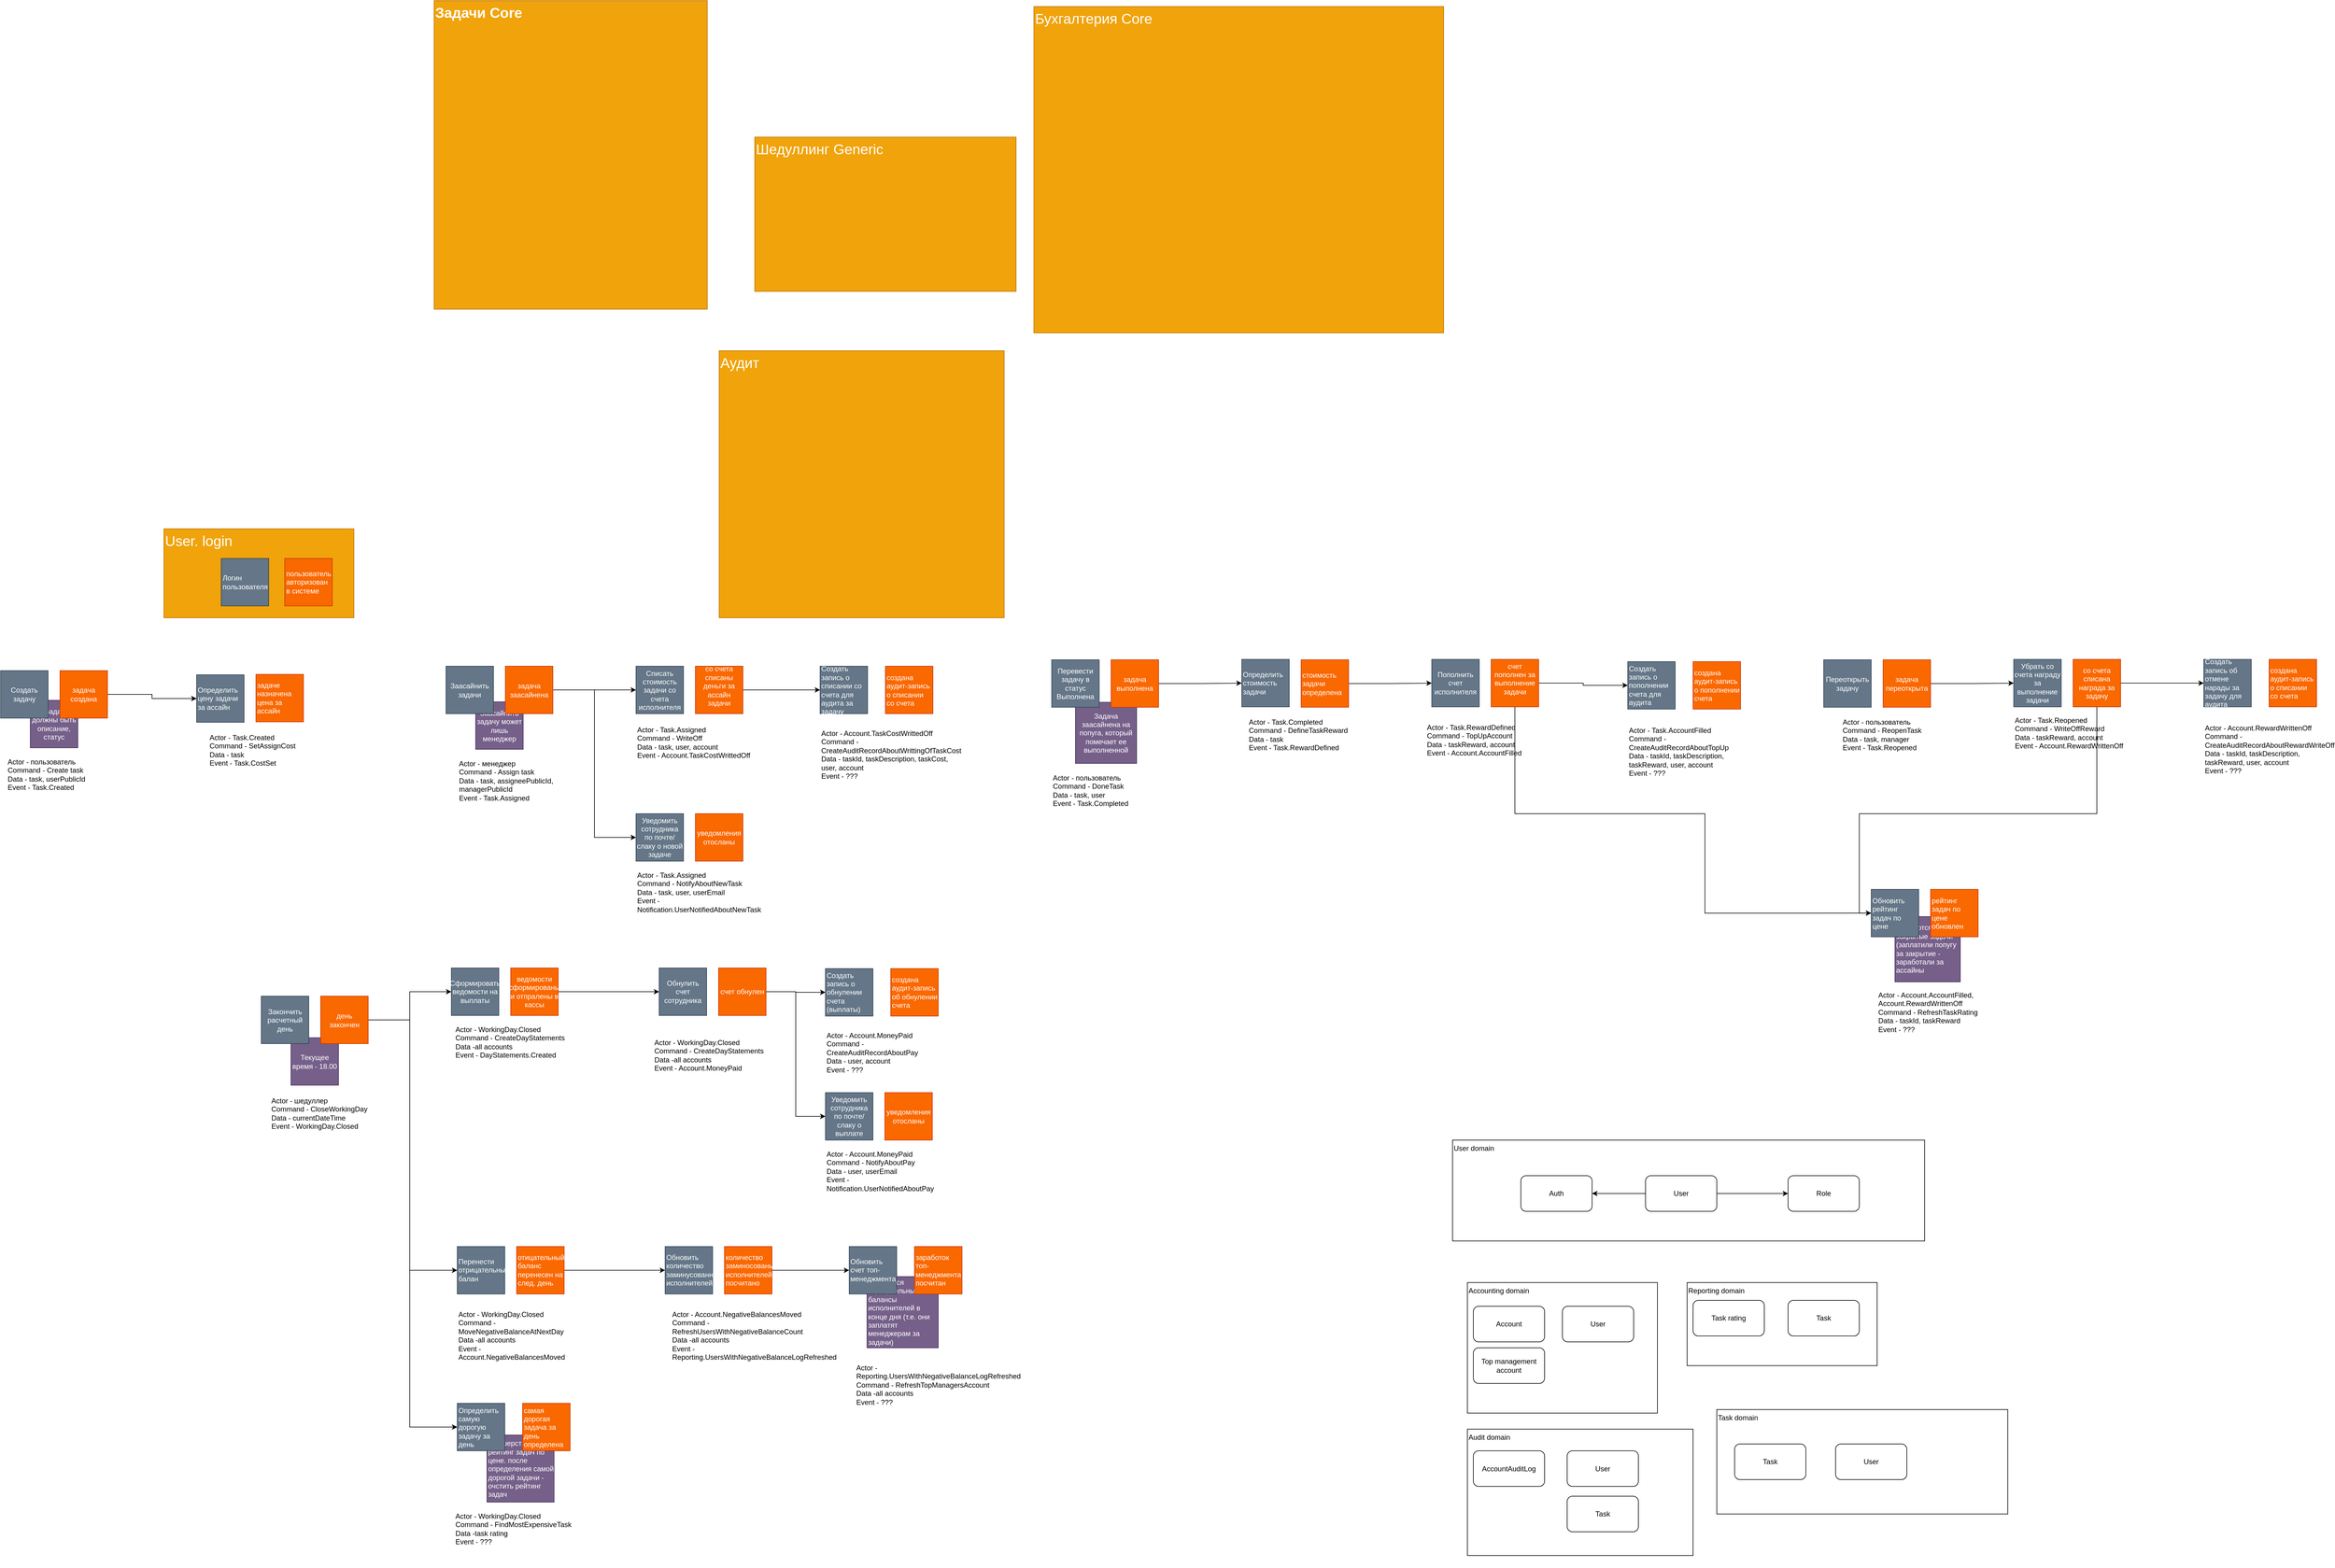 <mxfile version="14.4.3" type="device" pages="2"><diagram id="vUqBI7sCoelkmxsA5FBJ" name="Страница 1"><mxGraphModel dx="4382" dy="3309" grid="1" gridSize="10" guides="1" tooltips="1" connect="1" arrows="1" fold="1" page="1" pageScale="1" pageWidth="827" pageHeight="1169" math="0" shadow="0"><root><mxCell id="0"/><mxCell id="1" parent="0"/><mxCell id="ZVUDAztVWZvKg8ni5KwB-172" value="Audit domain" style="rounded=0;whiteSpace=wrap;html=1;fontSize=12;align=left;verticalAlign=top;" parent="1" vertex="1"><mxGeometry x="1840" y="1707" width="380" height="213" as="geometry"/></mxCell><mxCell id="ZVUDAztVWZvKg8ni5KwB-170" value="Accounting domain" style="rounded=0;whiteSpace=wrap;html=1;fontSize=12;align=left;verticalAlign=top;" parent="1" vertex="1"><mxGeometry x="1840" y="1460" width="320" height="220" as="geometry"/></mxCell><mxCell id="ZVUDAztVWZvKg8ni5KwB-168" value="Task domain" style="rounded=0;whiteSpace=wrap;html=1;fontSize=12;align=left;verticalAlign=top;" parent="1" vertex="1"><mxGeometry x="2260" y="1674" width="490" height="176" as="geometry"/></mxCell><mxCell id="ZVUDAztVWZvKg8ni5KwB-167" value="User domain" style="rounded=0;whiteSpace=wrap;html=1;fontSize=12;align=left;verticalAlign=top;" parent="1" vertex="1"><mxGeometry x="1815" y="1220" width="795" height="170" as="geometry"/></mxCell><mxCell id="ZVUDAztVWZvKg8ni5KwB-35" value="User. login" style="rounded=0;whiteSpace=wrap;html=1;fontSize=24;fillColor=#f0a30a;strokeColor=#BD7000;fontColor=#ffffff;align=left;verticalAlign=top;" parent="1" vertex="1"><mxGeometry x="-355" y="190" width="320" height="150" as="geometry"/></mxCell><mxCell id="ZVUDAztVWZvKg8ni5KwB-30" value="Шедуллинг Generic" style="rounded=0;whiteSpace=wrap;html=1;fontSize=24;fillColor=#f0a30a;strokeColor=#BD7000;fontColor=#ffffff;align=left;verticalAlign=top;" parent="1" vertex="1"><mxGeometry x="640" y="-470" width="440" height="260" as="geometry"/></mxCell><mxCell id="ZVUDAztVWZvKg8ni5KwB-31" value="Бухгалтерия Core" style="rounded=0;whiteSpace=wrap;html=1;fontSize=24;fillColor=#f0a30a;strokeColor=#BD7000;fontColor=#ffffff;align=left;verticalAlign=top;" parent="1" vertex="1"><mxGeometry x="1110" y="-690" width="690" height="550" as="geometry"/></mxCell><mxCell id="ZVUDAztVWZvKg8ni5KwB-28" value="Задачи Core" style="rounded=0;whiteSpace=wrap;html=1;fillColor=#f0a30a;strokeColor=#BD7000;fontColor=#ffffff;align=left;verticalAlign=top;fontSize=24;fontStyle=1" parent="1" vertex="1"><mxGeometry x="100" y="-700" width="460" height="520" as="geometry"/></mxCell><mxCell id="ZVUDAztVWZvKg8ni5KwB-3" value="У задачи должны быть описание, статус" style="whiteSpace=wrap;html=1;aspect=fixed;fillColor=#76608a;strokeColor=#432D57;fontColor=#ffffff;" parent="1" vertex="1"><mxGeometry x="-580" y="479" width="80" height="80" as="geometry"/></mxCell><mxCell id="ZVUDAztVWZvKg8ni5KwB-65" style="edgeStyle=orthogonalEdgeStyle;rounded=0;orthogonalLoop=1;jettySize=auto;html=1;fontSize=12;" parent="1" source="ZVUDAztVWZvKg8ni5KwB-4" target="ZVUDAztVWZvKg8ni5KwB-13" edge="1"><mxGeometry relative="1" as="geometry"/></mxCell><mxCell id="ZVUDAztVWZvKg8ni5KwB-6" value="Заасайнить задачу может лишь менеджер" style="whiteSpace=wrap;html=1;aspect=fixed;fillColor=#76608a;strokeColor=#432D57;fontColor=#ffffff;" parent="1" vertex="1"><mxGeometry x="170" y="481.5" width="80" height="80" as="geometry"/></mxCell><mxCell id="ZVUDAztVWZvKg8ni5KwB-7" value="Задача заасайнена на попуга, который помечает ее выполненной" style="whiteSpace=wrap;html=1;aspect=fixed;fillColor=#76608a;strokeColor=#432D57;fontColor=#ffffff;" parent="1" vertex="1"><mxGeometry x="1180" y="482.3" width="103" height="103" as="geometry"/></mxCell><mxCell id="ZVUDAztVWZvKg8ni5KwB-8" value="Перевести задачу в статус Выполнена" style="whiteSpace=wrap;html=1;aspect=fixed;fillColor=#647687;strokeColor=#314354;fontColor=#ffffff;" parent="1" vertex="1"><mxGeometry x="1140" y="410.65" width="80" height="80" as="geometry"/></mxCell><mxCell id="ZVUDAztVWZvKg8ni5KwB-89" style="edgeStyle=orthogonalEdgeStyle;rounded=0;orthogonalLoop=1;jettySize=auto;html=1;fontSize=12;" parent="1" source="ZVUDAztVWZvKg8ni5KwB-9" target="ZVUDAztVWZvKg8ni5KwB-88" edge="1"><mxGeometry relative="1" as="geometry"/></mxCell><mxCell id="ZVUDAztVWZvKg8ni5KwB-9" value="задача выполнена" style="whiteSpace=wrap;html=1;aspect=fixed;fillColor=#fa6800;strokeColor=#C73500;fontColor=#ffffff;" parent="1" vertex="1"><mxGeometry x="1240" y="410.65" width="80" height="80" as="geometry"/></mxCell><mxCell id="ZVUDAztVWZvKg8ni5KwB-83" style="edgeStyle=orthogonalEdgeStyle;rounded=0;orthogonalLoop=1;jettySize=auto;html=1;fontSize=12;" parent="1" source="ZVUDAztVWZvKg8ni5KwB-12" target="ZVUDAztVWZvKg8ni5KwB-82" edge="1"><mxGeometry relative="1" as="geometry"/></mxCell><mxCell id="ZVUDAztVWZvKg8ni5KwB-12" value="&lt;div&gt;со счета списаны деньги за ассайн задачи&lt;/div&gt;&lt;div&gt;&lt;br&gt;&lt;/div&gt;" style="whiteSpace=wrap;html=1;aspect=fixed;fillColor=#fa6800;strokeColor=#C73500;fontColor=#ffffff;" parent="1" vertex="1"><mxGeometry x="540" y="421.5" width="80" height="80" as="geometry"/></mxCell><mxCell id="ZVUDAztVWZvKg8ni5KwB-13" value="Списать стоимость задачи со счета исполнителя" style="whiteSpace=wrap;html=1;aspect=fixed;fillColor=#647687;strokeColor=#314354;fontColor=#ffffff;" parent="1" vertex="1"><mxGeometry x="440" y="421.5" width="80" height="80" as="geometry"/></mxCell><mxCell id="ZVUDAztVWZvKg8ni5KwB-102" style="edgeStyle=orthogonalEdgeStyle;rounded=0;orthogonalLoop=1;jettySize=auto;html=1;fontSize=12;" parent="1" source="ZVUDAztVWZvKg8ni5KwB-15" target="ZVUDAztVWZvKg8ni5KwB-100" edge="1"><mxGeometry relative="1" as="geometry"/></mxCell><mxCell id="ZVUDAztVWZvKg8ni5KwB-145" style="edgeStyle=orthogonalEdgeStyle;rounded=0;orthogonalLoop=1;jettySize=auto;html=1;entryX=0;entryY=0.5;entryDx=0;entryDy=0;fontSize=12;" parent="1" source="ZVUDAztVWZvKg8ni5KwB-15" target="ZVUDAztVWZvKg8ni5KwB-57" edge="1"><mxGeometry relative="1" as="geometry"><Array as="points"><mxPoint x="1920" y="670"/><mxPoint x="2240" y="670"/><mxPoint x="2240" y="838"/></Array></mxGeometry></mxCell><mxCell id="ZVUDAztVWZvKg8ni5KwB-15" value="&lt;div&gt;счет пополнен за выполнение задачи&lt;/div&gt;&lt;div&gt;&lt;br&gt;&lt;/div&gt;" style="whiteSpace=wrap;html=1;aspect=fixed;fillColor=#fa6800;strokeColor=#C73500;fontColor=#ffffff;" parent="1" vertex="1"><mxGeometry x="1880" y="410" width="80" height="80" as="geometry"/></mxCell><mxCell id="ZVUDAztVWZvKg8ni5KwB-16" value="Пополнить счет исполнителя" style="whiteSpace=wrap;html=1;aspect=fixed;fillColor=#647687;strokeColor=#314354;fontColor=#ffffff;" parent="1" vertex="1"><mxGeometry x="1780" y="410" width="80" height="80" as="geometry"/></mxCell><mxCell id="ZVUDAztVWZvKg8ni5KwB-20" value="Текущее время - 18.00" style="whiteSpace=wrap;html=1;aspect=fixed;fillColor=#76608a;strokeColor=#432D57;fontColor=#ffffff;" parent="1" vertex="1"><mxGeometry x="-141" y="1047.5" width="80" height="80" as="geometry"/></mxCell><mxCell id="ZVUDAztVWZvKg8ni5KwB-68" style="edgeStyle=orthogonalEdgeStyle;rounded=0;orthogonalLoop=1;jettySize=auto;html=1;fontSize=12;" parent="1" source="ZVUDAztVWZvKg8ni5KwB-21" target="ZVUDAztVWZvKg8ni5KwB-24" edge="1"><mxGeometry relative="1" as="geometry"/></mxCell><mxCell id="ZVUDAztVWZvKg8ni5KwB-21" value="ведомости сформированы и отпралены в кассы" style="whiteSpace=wrap;html=1;aspect=fixed;fillColor=#fa6800;strokeColor=#C73500;fontColor=#ffffff;" parent="1" vertex="1"><mxGeometry x="229" y="930" width="80" height="80" as="geometry"/></mxCell><mxCell id="ZVUDAztVWZvKg8ni5KwB-22" value="Сформировать ведомости на выплаты" style="whiteSpace=wrap;html=1;aspect=fixed;fillColor=#647687;strokeColor=#314354;fontColor=#ffffff;" parent="1" vertex="1"><mxGeometry x="129" y="930" width="80" height="80" as="geometry"/></mxCell><mxCell id="ZVUDAztVWZvKg8ni5KwB-114" style="edgeStyle=orthogonalEdgeStyle;rounded=0;orthogonalLoop=1;jettySize=auto;html=1;fontSize=12;" parent="1" source="ZVUDAztVWZvKg8ni5KwB-23" target="ZVUDAztVWZvKg8ni5KwB-112" edge="1"><mxGeometry relative="1" as="geometry"/></mxCell><mxCell id="ZVUDAztVWZvKg8ni5KwB-118" style="edgeStyle=orthogonalEdgeStyle;rounded=0;orthogonalLoop=1;jettySize=auto;html=1;entryX=0;entryY=0.5;entryDx=0;entryDy=0;fontSize=12;" parent="1" source="ZVUDAztVWZvKg8ni5KwB-23" target="ZVUDAztVWZvKg8ni5KwB-116" edge="1"><mxGeometry relative="1" as="geometry"/></mxCell><mxCell id="ZVUDAztVWZvKg8ni5KwB-23" value="счет обнулен" style="whiteSpace=wrap;html=1;aspect=fixed;fillColor=#fa6800;strokeColor=#C73500;fontColor=#ffffff;" parent="1" vertex="1"><mxGeometry x="579" y="930" width="80" height="80" as="geometry"/></mxCell><mxCell id="ZVUDAztVWZvKg8ni5KwB-24" value="Обнулить счет сотрудника" style="whiteSpace=wrap;html=1;aspect=fixed;fillColor=#647687;strokeColor=#314354;fontColor=#ffffff;" parent="1" vertex="1"><mxGeometry x="479" y="930" width="80" height="80" as="geometry"/></mxCell><mxCell id="ZVUDAztVWZvKg8ni5KwB-32" value="пользователь авторизован в системе" style="whiteSpace=wrap;html=1;aspect=fixed;fontSize=12;align=left;fillColor=#fa6800;strokeColor=#C73500;fontColor=#ffffff;" parent="1" vertex="1"><mxGeometry x="-151.5" y="240" width="80" height="80" as="geometry"/></mxCell><mxCell id="ZVUDAztVWZvKg8ni5KwB-33" value="Логин пользователя" style="whiteSpace=wrap;html=1;aspect=fixed;fontSize=12;align=left;fillColor=#647687;strokeColor=#314354;fontColor=#ffffff;" parent="1" vertex="1"><mxGeometry x="-258.5" y="240" width="80" height="80" as="geometry"/></mxCell><mxCell id="ZVUDAztVWZvKg8ni5KwB-46" value="Аудит" style="rounded=0;whiteSpace=wrap;html=1;fontSize=24;fillColor=#f0a30a;strokeColor=#BD7000;fontColor=#ffffff;align=left;verticalAlign=top;" parent="1" vertex="1"><mxGeometry x="580" y="-110.0" width="480" height="450" as="geometry"/></mxCell><mxCell id="ZVUDAztVWZvKg8ni5KwB-50" value="Считаются отрицательные балансы исполнителей в конце дня (т.е. они заплатят менеджерам за задачи)" style="whiteSpace=wrap;html=1;aspect=fixed;fontSize=12;align=left;fillColor=#76608a;strokeColor=#432D57;fontColor=#ffffff;" parent="1" vertex="1"><mxGeometry x="829" y="1450" width="120" height="120" as="geometry"/></mxCell><mxCell id="ZVUDAztVWZvKg8ni5KwB-72" style="edgeStyle=orthogonalEdgeStyle;rounded=0;orthogonalLoop=1;jettySize=auto;html=1;entryX=0;entryY=0.5;entryDx=0;entryDy=0;fontSize=12;" parent="1" source="ZVUDAztVWZvKg8ni5KwB-52" target="ZVUDAztVWZvKg8ni5KwB-49" edge="1"><mxGeometry relative="1" as="geometry"/></mxCell><mxCell id="ZVUDAztVWZvKg8ni5KwB-52" value="количество заминосованых исполнителей посчитано" style="whiteSpace=wrap;html=1;aspect=fixed;fontSize=12;align=left;fillColor=#fa6800;strokeColor=#C73500;fontColor=#ffffff;" parent="1" vertex="1"><mxGeometry x="589" y="1399.35" width="80" height="80" as="geometry"/></mxCell><mxCell id="ZVUDAztVWZvKg8ni5KwB-53" value="Обновить количество заминусованных исполнителей" style="whiteSpace=wrap;html=1;aspect=fixed;fontSize=12;align=left;fillColor=#647687;strokeColor=#314354;fontColor=#ffffff;" parent="1" vertex="1"><mxGeometry x="489" y="1399.35" width="80" height="80" as="geometry"/></mxCell><mxCell id="ZVUDAztVWZvKg8ni5KwB-55" value="Перенести отрицательный балан" style="whiteSpace=wrap;html=1;aspect=fixed;fontSize=12;align=left;fillColor=#647687;strokeColor=#314354;fontColor=#ffffff;" parent="1" vertex="1"><mxGeometry x="139" y="1399.35" width="80" height="80" as="geometry"/></mxCell><mxCell id="ZVUDAztVWZvKg8ni5KwB-71" style="edgeStyle=orthogonalEdgeStyle;rounded=0;orthogonalLoop=1;jettySize=auto;html=1;fontSize=12;" parent="1" source="ZVUDAztVWZvKg8ni5KwB-56" target="ZVUDAztVWZvKg8ni5KwB-53" edge="1"><mxGeometry relative="1" as="geometry"/></mxCell><mxCell id="ZVUDAztVWZvKg8ni5KwB-56" value="отицательный баланс перенесен на след. день" style="whiteSpace=wrap;html=1;aspect=fixed;fontSize=12;align=left;fillColor=#fa6800;strokeColor=#C73500;fontColor=#ffffff;" parent="1" vertex="1"><mxGeometry x="239" y="1399.35" width="80" height="80" as="geometry"/></mxCell><mxCell id="ZVUDAztVWZvKg8ni5KwB-59" value="Считаются закрытые задачи (заплатили попугу за закрытие - заработали за ассайны" style="whiteSpace=wrap;html=1;aspect=fixed;fontSize=12;align=left;fillColor=#76608a;strokeColor=#432D57;fontColor=#ffffff;" parent="1" vertex="1"><mxGeometry x="2560" y="843.4" width="110" height="110" as="geometry"/></mxCell><mxCell id="ZVUDAztVWZvKg8ni5KwB-66" style="edgeStyle=orthogonalEdgeStyle;rounded=0;orthogonalLoop=1;jettySize=auto;html=1;fontSize=12;" parent="1" source="ZVUDAztVWZvKg8ni5KwB-18" target="ZVUDAztVWZvKg8ni5KwB-22" edge="1"><mxGeometry relative="1" as="geometry"/></mxCell><mxCell id="ZVUDAztVWZvKg8ni5KwB-70" style="edgeStyle=orthogonalEdgeStyle;rounded=0;orthogonalLoop=1;jettySize=auto;html=1;fontSize=12;entryX=0;entryY=0.5;entryDx=0;entryDy=0;" parent="1" source="ZVUDAztVWZvKg8ni5KwB-18" target="ZVUDAztVWZvKg8ni5KwB-55" edge="1"><mxGeometry relative="1" as="geometry"><Array as="points"><mxPoint x="59" y="1017"/><mxPoint x="59" y="1439"/></Array></mxGeometry></mxCell><mxCell id="ZVUDAztVWZvKg8ni5KwB-75" style="edgeStyle=orthogonalEdgeStyle;rounded=0;orthogonalLoop=1;jettySize=auto;html=1;entryX=0;entryY=0.5;entryDx=0;entryDy=0;fontSize=12;" parent="1" source="ZVUDAztVWZvKg8ni5KwB-18" target="ZVUDAztVWZvKg8ni5KwB-74" edge="1"><mxGeometry relative="1" as="geometry"><Array as="points"><mxPoint x="59" y="1017"/><mxPoint x="59" y="1704"/></Array></mxGeometry></mxCell><mxCell id="ZVUDAztVWZvKg8ni5KwB-18" value="день закончен" style="whiteSpace=wrap;html=1;aspect=fixed;fillColor=#fa6800;strokeColor=#C73500;fontColor=#ffffff;" parent="1" vertex="1"><mxGeometry x="-91" y="977.5" width="80" height="80" as="geometry"/></mxCell><mxCell id="ZVUDAztVWZvKg8ni5KwB-19" value="Закончить расчетный день" style="whiteSpace=wrap;html=1;aspect=fixed;fillColor=#647687;strokeColor=#314354;fontColor=#ffffff;" parent="1" vertex="1"><mxGeometry x="-191" y="977.5" width="80" height="80" as="geometry"/></mxCell><mxCell id="ZVUDAztVWZvKg8ni5KwB-57" value="Обновить рейтинг задач по цене&amp;nbsp;" style="whiteSpace=wrap;html=1;aspect=fixed;fontSize=12;align=left;fillColor=#647687;strokeColor=#314354;fontColor=#ffffff;" parent="1" vertex="1"><mxGeometry x="2520" y="797.55" width="80" height="80" as="geometry"/></mxCell><mxCell id="ZVUDAztVWZvKg8ni5KwB-58" value="рейтинг задач по цене обновлен" style="whiteSpace=wrap;html=1;aspect=fixed;fontSize=12;align=left;fillColor=#fa6800;strokeColor=#C73500;fontColor=#ffffff;" parent="1" vertex="1"><mxGeometry x="2620" y="797.55" width="80" height="80" as="geometry"/></mxCell><mxCell id="ZVUDAztVWZvKg8ni5KwB-110" style="edgeStyle=orthogonalEdgeStyle;rounded=0;orthogonalLoop=1;jettySize=auto;html=1;entryX=0;entryY=0.5;entryDx=0;entryDy=0;fontSize=12;" parent="1" source="ZVUDAztVWZvKg8ni5KwB-4" target="ZVUDAztVWZvKg8ni5KwB-108" edge="1"><mxGeometry relative="1" as="geometry"/></mxCell><mxCell id="ZVUDAztVWZvKg8ni5KwB-4" value="задача заасайнена" style="whiteSpace=wrap;html=1;aspect=fixed;fillColor=#fa6800;strokeColor=#C73500;fontColor=#ffffff;" parent="1" vertex="1"><mxGeometry x="220" y="421.5" width="80" height="80" as="geometry"/></mxCell><mxCell id="ZVUDAztVWZvKg8ni5KwB-5" value="Заасайнить задачи" style="whiteSpace=wrap;html=1;aspect=fixed;fillColor=#647687;strokeColor=#314354;fontColor=#ffffff;" parent="1" vertex="1"><mxGeometry x="120" y="421.5" width="80" height="80" as="geometry"/></mxCell><mxCell id="ZVUDAztVWZvKg8ni5KwB-153" style="edgeStyle=orthogonalEdgeStyle;rounded=0;orthogonalLoop=1;jettySize=auto;html=1;fontSize=12;" parent="1" source="ZVUDAztVWZvKg8ni5KwB-1" target="ZVUDAztVWZvKg8ni5KwB-151" edge="1"><mxGeometry relative="1" as="geometry"/></mxCell><mxCell id="ZVUDAztVWZvKg8ni5KwB-1" value="задача создана" style="whiteSpace=wrap;html=1;aspect=fixed;fillColor=#fa6800;strokeColor=#C73500;fontColor=#ffffff;" parent="1" vertex="1"><mxGeometry x="-530" y="429" width="80" height="80" as="geometry"/></mxCell><mxCell id="ZVUDAztVWZvKg8ni5KwB-2" value="Создать задачу" style="whiteSpace=wrap;html=1;aspect=fixed;fillColor=#647687;strokeColor=#314354;fontColor=#ffffff;" parent="1" vertex="1"><mxGeometry x="-630" y="429" width="80" height="80" as="geometry"/></mxCell><mxCell id="ZVUDAztVWZvKg8ni5KwB-76" value="Прошерстить рейтинг задач по цене. после определения самой дорогой задачи - очстить рейтинг задач" style="whiteSpace=wrap;html=1;aspect=fixed;fontSize=12;align=left;fillColor=#76608a;strokeColor=#432D57;fontColor=#ffffff;" parent="1" vertex="1"><mxGeometry x="189" y="1717" width="113" height="113" as="geometry"/></mxCell><mxCell id="ZVUDAztVWZvKg8ni5KwB-73" value="самая дорогая задача за день определена" style="whiteSpace=wrap;html=1;aspect=fixed;fontSize=12;align=left;fillColor=#fa6800;strokeColor=#C73500;fontColor=#ffffff;" parent="1" vertex="1"><mxGeometry x="249" y="1663.5" width="80" height="80" as="geometry"/></mxCell><mxCell id="ZVUDAztVWZvKg8ni5KwB-74" value="Определить самую дорогую задачу за день" style="whiteSpace=wrap;html=1;aspect=fixed;fontSize=12;align=left;fillColor=#647687;strokeColor=#314354;fontColor=#ffffff;" parent="1" vertex="1"><mxGeometry x="139" y="1663.5" width="80" height="80" as="geometry"/></mxCell><mxCell id="ZVUDAztVWZvKg8ni5KwB-80" value="Actor - пользователь&lt;br&gt;Command - Create task&lt;br&gt;Data - task, userPublicId&lt;br&gt;Event - Task.Created" style="text;html=1;strokeColor=none;fillColor=none;align=left;verticalAlign=top;whiteSpace=wrap;rounded=0;fontSize=12;" parent="1" vertex="1"><mxGeometry x="-620" y="569" width="170" height="85.35" as="geometry"/></mxCell><mxCell id="ZVUDAztVWZvKg8ni5KwB-81" value="создана аудит-запись о списании со счета" style="whiteSpace=wrap;html=1;aspect=fixed;fontSize=12;align=left;fillColor=#fa6800;strokeColor=#C73500;fontColor=#ffffff;" parent="1" vertex="1"><mxGeometry x="860" y="421.5" width="80" height="80" as="geometry"/></mxCell><mxCell id="ZVUDAztVWZvKg8ni5KwB-82" value="Создать запись о списании со счета для аудита за задачу" style="whiteSpace=wrap;html=1;aspect=fixed;fontSize=12;align=left;fillColor=#647687;strokeColor=#314354;fontColor=#ffffff;" parent="1" vertex="1"><mxGeometry x="750" y="421.5" width="80" height="80" as="geometry"/></mxCell><mxCell id="ZVUDAztVWZvKg8ni5KwB-84" value="Actor - менеджер&lt;br&gt;Command - Assign task&lt;br&gt;Data - task, assigneePublicId, managerPublicId&lt;br&gt;Event - Task.Assigned" style="text;html=1;strokeColor=none;fillColor=none;align=left;verticalAlign=top;whiteSpace=wrap;rounded=0;fontSize=12;" parent="1" vertex="1"><mxGeometry x="140" y="571.5" width="170" height="85.35" as="geometry"/></mxCell><mxCell id="ZVUDAztVWZvKg8ni5KwB-85" value="Actor - Task.Assigned&lt;br&gt;Command - WriteOff&lt;br&gt;Data - task, user, account&lt;br&gt;Event - Account.TaskCostWrittedOff" style="text;html=1;strokeColor=none;fillColor=none;align=left;verticalAlign=top;whiteSpace=wrap;rounded=0;fontSize=12;" parent="1" vertex="1"><mxGeometry x="440" y="515.3" width="210" height="85.35" as="geometry"/></mxCell><mxCell id="ZVUDAztVWZvKg8ni5KwB-86" value="Actor - Account.TaskCostWrittedOff&lt;br&gt;Command - CreateAuditRecordAboutWrittingOfTaskCost&lt;br&gt;Data - taskId, taskDescription, taskCost, user, account&lt;br&gt;Event - ???" style="text;html=1;strokeColor=none;fillColor=none;align=left;verticalAlign=top;whiteSpace=wrap;rounded=0;fontSize=12;" parent="1" vertex="1"><mxGeometry x="750" y="520.65" width="210" height="100" as="geometry"/></mxCell><mxCell id="ZVUDAztVWZvKg8ni5KwB-90" style="edgeStyle=orthogonalEdgeStyle;rounded=0;orthogonalLoop=1;jettySize=auto;html=1;fontSize=12;" parent="1" source="ZVUDAztVWZvKg8ni5KwB-87" target="ZVUDAztVWZvKg8ni5KwB-16" edge="1"><mxGeometry relative="1" as="geometry"/></mxCell><mxCell id="ZVUDAztVWZvKg8ni5KwB-87" value="стоимость задачи определена" style="whiteSpace=wrap;html=1;aspect=fixed;fontSize=12;align=left;fillColor=#fa6800;strokeColor=#C73500;fontColor=#ffffff;" parent="1" vertex="1"><mxGeometry x="1560" y="410.65" width="80" height="80" as="geometry"/></mxCell><mxCell id="ZVUDAztVWZvKg8ni5KwB-88" value="Определить стоимость задачи" style="whiteSpace=wrap;html=1;aspect=fixed;fontSize=12;align=left;fillColor=#647687;strokeColor=#314354;fontColor=#ffffff;" parent="1" vertex="1"><mxGeometry x="1460" y="410" width="80" height="80" as="geometry"/></mxCell><mxCell id="ZVUDAztVWZvKg8ni5KwB-92" value="Actor - пользователь&lt;br&gt;Command - DoneTask&lt;br&gt;Data - task, user&lt;br&gt;Event - Task.Completed" style="text;html=1;strokeColor=none;fillColor=none;align=left;verticalAlign=top;whiteSpace=wrap;rounded=0;fontSize=12;" parent="1" vertex="1"><mxGeometry x="1140" y="596" width="140" height="85.35" as="geometry"/></mxCell><mxCell id="ZVUDAztVWZvKg8ni5KwB-93" value="Actor - Task.Completed&lt;br&gt;Command - DefineTaskReward&lt;br&gt;Data - task&lt;br&gt;Event - Task.RewardDefined" style="text;html=1;strokeColor=none;fillColor=none;align=left;verticalAlign=top;whiteSpace=wrap;rounded=0;fontSize=12;" parent="1" vertex="1"><mxGeometry x="1470" y="501.5" width="180" height="85.35" as="geometry"/></mxCell><mxCell id="ZVUDAztVWZvKg8ni5KwB-95" value="Actor - Task.RewardDefined&lt;br&gt;Command - TopUpAccount&lt;br&gt;Data - taskReward, account&lt;br&gt;Event - Account.AccountFilled" style="text;html=1;strokeColor=none;fillColor=none;align=left;verticalAlign=top;whiteSpace=wrap;rounded=0;fontSize=12;" parent="1" vertex="1"><mxGeometry x="1770" y="510.65" width="210" height="85.35" as="geometry"/></mxCell><mxCell id="ZVUDAztVWZvKg8ni5KwB-99" value="создана аудит-запись о пополнении счета" style="whiteSpace=wrap;html=1;aspect=fixed;fontSize=12;align=left;fillColor=#fa6800;strokeColor=#C73500;fontColor=#ffffff;" parent="1" vertex="1"><mxGeometry x="2220" y="413.8" width="80" height="80" as="geometry"/></mxCell><mxCell id="ZVUDAztVWZvKg8ni5KwB-100" value="Создать запись о пополнении счета для аудита" style="whiteSpace=wrap;html=1;aspect=fixed;fontSize=12;align=left;fillColor=#647687;strokeColor=#314354;fontColor=#ffffff;" parent="1" vertex="1"><mxGeometry x="2110" y="413.8" width="80" height="80" as="geometry"/></mxCell><mxCell id="ZVUDAztVWZvKg8ni5KwB-101" value="Actor - Task.AccountFilled&lt;br&gt;Command - CreateAuditRecordAboutTopUp&lt;br&gt;Data - taskId, taskDescription, taskReward, user, account&lt;br&gt;Event - ???" style="text;html=1;strokeColor=none;fillColor=none;align=left;verticalAlign=top;whiteSpace=wrap;rounded=0;fontSize=12;" parent="1" vertex="1"><mxGeometry x="2110" y="516" width="210" height="100" as="geometry"/></mxCell><mxCell id="ZVUDAztVWZvKg8ni5KwB-103" value="Actor - Account.AccountFilled, Account.RewardWrittenOff&lt;br&gt;Command - RefreshTaskRating&lt;br&gt;Data - taskId, taskReward&lt;br&gt;Event - ???" style="text;html=1;strokeColor=none;fillColor=none;align=left;verticalAlign=top;whiteSpace=wrap;rounded=0;fontSize=12;" parent="1" vertex="1"><mxGeometry x="2530" y="962.15" width="210" height="85.35" as="geometry"/></mxCell><mxCell id="ZVUDAztVWZvKg8ni5KwB-104" value="Actor - шедуллер&lt;br&gt;Command - CloseWorkingDay&lt;br&gt;Data - currentDateTime&lt;br&gt;Event - WorkingDay.Closed" style="text;html=1;strokeColor=none;fillColor=none;align=left;verticalAlign=top;whiteSpace=wrap;rounded=0;fontSize=12;" parent="1" vertex="1"><mxGeometry x="-176" y="1140" width="170" height="85.35" as="geometry"/></mxCell><mxCell id="ZVUDAztVWZvKg8ni5KwB-105" value="Actor - WorkingDay.Closed&lt;br&gt;Command - CreateDayStatements&lt;br&gt;Data -all accounts&lt;br&gt;Event - DayStatements.Created" style="text;html=1;strokeColor=none;fillColor=none;align=left;verticalAlign=top;whiteSpace=wrap;rounded=0;fontSize=12;" parent="1" vertex="1"><mxGeometry x="134" y="1020" width="210" height="85.35" as="geometry"/></mxCell><mxCell id="ZVUDAztVWZvKg8ni5KwB-106" value="Actor - WorkingDay.Closed&lt;br&gt;Command - CreateDayStatements&lt;br&gt;Data -all accounts&lt;br&gt;Event - Account.MoneyPaid" style="text;html=1;strokeColor=none;fillColor=none;align=left;verticalAlign=top;whiteSpace=wrap;rounded=0;fontSize=12;" parent="1" vertex="1"><mxGeometry x="469" y="1042.15" width="210" height="85.35" as="geometry"/></mxCell><mxCell id="ZVUDAztVWZvKg8ni5KwB-107" value="&lt;div&gt;уведомления отосланы&lt;/div&gt;" style="whiteSpace=wrap;html=1;aspect=fixed;fillColor=#fa6800;strokeColor=#C73500;fontColor=#ffffff;" parent="1" vertex="1"><mxGeometry x="540" y="670" width="80" height="80" as="geometry"/></mxCell><mxCell id="ZVUDAztVWZvKg8ni5KwB-108" value="Уведомить сотрудника по почте/слаку о новой задаче" style="whiteSpace=wrap;html=1;aspect=fixed;fillColor=#647687;strokeColor=#314354;fontColor=#ffffff;" parent="1" vertex="1"><mxGeometry x="440" y="670" width="80" height="80" as="geometry"/></mxCell><mxCell id="ZVUDAztVWZvKg8ni5KwB-109" value="Actor - Task.Assigned&lt;br&gt;Command - NotifyAboutNewTask&lt;br&gt;Data - task, user, userEmail&lt;br&gt;Event - Notification.UserNotifiedAboutNewTask" style="text;html=1;strokeColor=none;fillColor=none;align=left;verticalAlign=top;whiteSpace=wrap;rounded=0;fontSize=12;" parent="1" vertex="1"><mxGeometry x="440" y="760" width="210" height="85.35" as="geometry"/></mxCell><mxCell id="ZVUDAztVWZvKg8ni5KwB-111" value="создана аудит-запись об обнулении счета" style="whiteSpace=wrap;html=1;aspect=fixed;fontSize=12;align=left;fillColor=#fa6800;strokeColor=#C73500;fontColor=#ffffff;" parent="1" vertex="1"><mxGeometry x="869" y="931.03" width="80" height="80" as="geometry"/></mxCell><mxCell id="ZVUDAztVWZvKg8ni5KwB-112" value="Создать запись о обнулении счета (выплаты)" style="whiteSpace=wrap;html=1;aspect=fixed;fontSize=12;align=left;fillColor=#647687;strokeColor=#314354;fontColor=#ffffff;" parent="1" vertex="1"><mxGeometry x="759" y="931.03" width="80" height="80" as="geometry"/></mxCell><mxCell id="ZVUDAztVWZvKg8ni5KwB-113" value="Actor - Account.MoneyPaid&lt;br&gt;Command - CreateAuditRecordAboutPay&lt;br&gt;Data - user, account&lt;br&gt;Event - ???" style="text;html=1;strokeColor=none;fillColor=none;align=left;verticalAlign=top;whiteSpace=wrap;rounded=0;fontSize=12;" parent="1" vertex="1"><mxGeometry x="759" y="1030.18" width="210" height="100" as="geometry"/></mxCell><mxCell id="ZVUDAztVWZvKg8ni5KwB-115" value="&lt;div&gt;уведомления отосланы&lt;/div&gt;" style="whiteSpace=wrap;html=1;aspect=fixed;fillColor=#fa6800;strokeColor=#C73500;fontColor=#ffffff;" parent="1" vertex="1"><mxGeometry x="859" y="1140" width="80" height="80" as="geometry"/></mxCell><mxCell id="ZVUDAztVWZvKg8ni5KwB-116" value="Уведомить сотрудника по почте/слаку о выплате" style="whiteSpace=wrap;html=1;aspect=fixed;fillColor=#647687;strokeColor=#314354;fontColor=#ffffff;" parent="1" vertex="1"><mxGeometry x="759" y="1140" width="80" height="80" as="geometry"/></mxCell><mxCell id="ZVUDAztVWZvKg8ni5KwB-117" value="Actor - Account.MoneyPaid&lt;br&gt;Command - NotifyAboutPay&lt;br&gt;Data - user, userEmail&lt;br&gt;Event - Notification.UserNotifiedAboutPay" style="text;html=1;strokeColor=none;fillColor=none;align=left;verticalAlign=top;whiteSpace=wrap;rounded=0;fontSize=12;" parent="1" vertex="1"><mxGeometry x="759" y="1230" width="210" height="85.35" as="geometry"/></mxCell><mxCell id="ZVUDAztVWZvKg8ni5KwB-47" value="заработок топ-менеджмента посчитан" style="whiteSpace=wrap;html=1;aspect=fixed;fontSize=12;align=left;fillColor=#fa6800;strokeColor=#C73500;fontColor=#ffffff;" parent="1" vertex="1"><mxGeometry x="909" y="1399.35" width="80" height="80" as="geometry"/></mxCell><mxCell id="ZVUDAztVWZvKg8ni5KwB-49" value="Обновить счет топ-менеджмента" style="whiteSpace=wrap;html=1;aspect=fixed;fontSize=12;align=left;fillColor=#647687;strokeColor=#314354;fontColor=#ffffff;" parent="1" vertex="1"><mxGeometry x="799" y="1399.35" width="80" height="80" as="geometry"/></mxCell><mxCell id="ZVUDAztVWZvKg8ni5KwB-119" value="Actor - WorkingDay.Closed&lt;br&gt;Command - MoveNegativeBalanceAtNextDay&lt;br&gt;Data -all accounts&lt;br&gt;Event - Account.NegativeBalancesMoved" style="text;html=1;strokeColor=none;fillColor=none;align=left;verticalAlign=top;whiteSpace=wrap;rounded=0;fontSize=12;" parent="1" vertex="1"><mxGeometry x="139" y="1500" width="210" height="100" as="geometry"/></mxCell><mxCell id="ZVUDAztVWZvKg8ni5KwB-120" value="Actor - Account.NegativeBalancesMoved&lt;br&gt;Command - RefreshUsersWithNegativeBalanceCount&lt;br&gt;Data -all accounts&lt;br&gt;Event - Reporting.UsersWithNegativeBalanceLogRefreshed&lt;br&gt;" style="text;html=1;strokeColor=none;fillColor=none;align=left;verticalAlign=top;whiteSpace=wrap;rounded=0;fontSize=12;" parent="1" vertex="1"><mxGeometry x="499" y="1500" width="210" height="110" as="geometry"/></mxCell><mxCell id="ZVUDAztVWZvKg8ni5KwB-121" value="Actor - Reporting.UsersWithNegativeBalanceLogRefreshed&lt;br&gt;Command - RefreshTopManagersAccount&lt;br&gt;Data -all accounts&lt;br&gt;Event - ???" style="text;html=1;strokeColor=none;fillColor=none;align=left;verticalAlign=top;whiteSpace=wrap;rounded=0;fontSize=12;" parent="1" vertex="1"><mxGeometry x="809" y="1590" width="210" height="110" as="geometry"/></mxCell><mxCell id="ZVUDAztVWZvKg8ni5KwB-122" value="Actor - WorkingDay.Closed&lt;br&gt;Command - FindMostExpensiveTask&lt;br&gt;Data -task rating&lt;br&gt;Event - ???" style="text;html=1;strokeColor=none;fillColor=none;align=left;verticalAlign=top;whiteSpace=wrap;rounded=0;fontSize=12;" parent="1" vertex="1"><mxGeometry x="134" y="1840" width="210" height="100" as="geometry"/></mxCell><mxCell id="ZVUDAztVWZvKg8ni5KwB-124" value="Переоткрыть задачу" style="whiteSpace=wrap;html=1;aspect=fixed;fillColor=#647687;strokeColor=#314354;fontColor=#ffffff;" parent="1" vertex="1"><mxGeometry x="2440" y="410.65" width="80" height="80" as="geometry"/></mxCell><mxCell id="ZVUDAztVWZvKg8ni5KwB-125" style="edgeStyle=orthogonalEdgeStyle;rounded=0;orthogonalLoop=1;jettySize=auto;html=1;fontSize=12;" parent="1" source="ZVUDAztVWZvKg8ni5KwB-126" edge="1"><mxGeometry relative="1" as="geometry"><mxPoint x="2760" y="450" as="targetPoint"/></mxGeometry></mxCell><mxCell id="ZVUDAztVWZvKg8ni5KwB-126" value="задача переоткрыта" style="whiteSpace=wrap;html=1;aspect=fixed;fillColor=#fa6800;strokeColor=#C73500;fontColor=#ffffff;" parent="1" vertex="1"><mxGeometry x="2540" y="410.65" width="80" height="80" as="geometry"/></mxCell><mxCell id="ZVUDAztVWZvKg8ni5KwB-127" style="edgeStyle=orthogonalEdgeStyle;rounded=0;orthogonalLoop=1;jettySize=auto;html=1;fontSize=12;" parent="1" source="ZVUDAztVWZvKg8ni5KwB-128" target="ZVUDAztVWZvKg8ni5KwB-141" edge="1"><mxGeometry relative="1" as="geometry"/></mxCell><mxCell id="ZVUDAztVWZvKg8ni5KwB-146" style="edgeStyle=orthogonalEdgeStyle;rounded=0;orthogonalLoop=1;jettySize=auto;html=1;entryX=0;entryY=0.5;entryDx=0;entryDy=0;fontSize=12;" parent="1" source="ZVUDAztVWZvKg8ni5KwB-128" target="ZVUDAztVWZvKg8ni5KwB-57" edge="1"><mxGeometry relative="1" as="geometry"><Array as="points"><mxPoint x="2900" y="670"/><mxPoint x="2500" y="670"/><mxPoint x="2500" y="838"/></Array></mxGeometry></mxCell><mxCell id="ZVUDAztVWZvKg8ni5KwB-128" value="&lt;div&gt;со счета списана награда за задачу&lt;/div&gt;" style="whiteSpace=wrap;html=1;aspect=fixed;fillColor=#fa6800;strokeColor=#C73500;fontColor=#ffffff;" parent="1" vertex="1"><mxGeometry x="2860" y="410" width="80" height="80" as="geometry"/></mxCell><mxCell id="ZVUDAztVWZvKg8ni5KwB-129" value="Убрать со счета награду за выполнение задачи" style="whiteSpace=wrap;html=1;aspect=fixed;fillColor=#647687;strokeColor=#314354;fontColor=#ffffff;" parent="1" vertex="1"><mxGeometry x="2760" y="410" width="80" height="80" as="geometry"/></mxCell><mxCell id="ZVUDAztVWZvKg8ni5KwB-137" value="Actor - пользователь&lt;br&gt;Command - ReopenTask&lt;br&gt;Data - task, manager&lt;br&gt;Event - Task.Reopened" style="text;html=1;strokeColor=none;fillColor=none;align=left;verticalAlign=top;whiteSpace=wrap;rounded=0;fontSize=12;" parent="1" vertex="1"><mxGeometry x="2470" y="501.5" width="140" height="85.35" as="geometry"/></mxCell><mxCell id="ZVUDAztVWZvKg8ni5KwB-139" value="Actor - Task.Reopened&lt;br&gt;Command - WriteOffReward&lt;br&gt;Data - taskReward, account&lt;br&gt;Event - Account.RewardWrittenOff" style="text;html=1;strokeColor=none;fillColor=none;align=left;verticalAlign=top;whiteSpace=wrap;rounded=0;fontSize=12;" parent="1" vertex="1"><mxGeometry x="2760" y="499" width="210" height="85.35" as="geometry"/></mxCell><mxCell id="ZVUDAztVWZvKg8ni5KwB-140" value="создана аудит-запись о списании со счета" style="whiteSpace=wrap;html=1;aspect=fixed;fontSize=12;align=left;fillColor=#fa6800;strokeColor=#C73500;fontColor=#ffffff;" parent="1" vertex="1"><mxGeometry x="3190" y="410" width="80" height="80" as="geometry"/></mxCell><mxCell id="ZVUDAztVWZvKg8ni5KwB-141" value="Создать запись об отмене нарады за задачу для аудита" style="whiteSpace=wrap;html=1;aspect=fixed;fontSize=12;align=left;fillColor=#647687;strokeColor=#314354;fontColor=#ffffff;" parent="1" vertex="1"><mxGeometry x="3080" y="410" width="80" height="80" as="geometry"/></mxCell><mxCell id="ZVUDAztVWZvKg8ni5KwB-142" value="Actor - Account.RewardWrittenOff&lt;br&gt;Command - CreateAuditRecordAboutRewardWriteOff&lt;br&gt;Data - taskId, taskDescription, taskReward, user, account&lt;br&gt;Event - ???" style="text;html=1;strokeColor=none;fillColor=none;align=left;verticalAlign=top;whiteSpace=wrap;rounded=0;fontSize=12;" parent="1" vertex="1"><mxGeometry x="3080" y="512.2" width="210" height="100" as="geometry"/></mxCell><mxCell id="ZVUDAztVWZvKg8ni5KwB-150" value="задаче назначена цена за ассайн" style="whiteSpace=wrap;html=1;aspect=fixed;fontSize=12;align=left;fillColor=#fa6800;strokeColor=#C73500;fontColor=#ffffff;" parent="1" vertex="1"><mxGeometry x="-200" y="435.3" width="80" height="80" as="geometry"/></mxCell><mxCell id="ZVUDAztVWZvKg8ni5KwB-151" value="Определить цену задачи за ассайн" style="whiteSpace=wrap;html=1;aspect=fixed;fontSize=12;align=left;fillColor=#647687;strokeColor=#314354;fontColor=#ffffff;" parent="1" vertex="1"><mxGeometry x="-300" y="436" width="80" height="80" as="geometry"/></mxCell><mxCell id="ZVUDAztVWZvKg8ni5KwB-152" value="Actor - Task.Created&lt;br&gt;Command - SetAssignCost&lt;br&gt;Data - task&lt;br&gt;Event - Task.CostSet" style="text;html=1;strokeColor=none;fillColor=none;align=left;verticalAlign=top;whiteSpace=wrap;rounded=0;fontSize=12;" parent="1" vertex="1"><mxGeometry x="-280" y="527.97" width="170" height="85.35" as="geometry"/></mxCell><mxCell id="ZVUDAztVWZvKg8ni5KwB-157" style="edgeStyle=orthogonalEdgeStyle;rounded=0;orthogonalLoop=1;jettySize=auto;html=1;fontSize=12;" parent="1" source="ZVUDAztVWZvKg8ni5KwB-154" target="ZVUDAztVWZvKg8ni5KwB-155" edge="1"><mxGeometry relative="1" as="geometry"/></mxCell><mxCell id="ZVUDAztVWZvKg8ni5KwB-158" style="edgeStyle=orthogonalEdgeStyle;rounded=0;orthogonalLoop=1;jettySize=auto;html=1;fontSize=12;" parent="1" source="ZVUDAztVWZvKg8ni5KwB-154" target="ZVUDAztVWZvKg8ni5KwB-156" edge="1"><mxGeometry relative="1" as="geometry"/></mxCell><mxCell id="ZVUDAztVWZvKg8ni5KwB-154" value="User" style="rounded=1;whiteSpace=wrap;html=1;fontSize=12;align=center;" parent="1" vertex="1"><mxGeometry x="2140" y="1280" width="120" height="60" as="geometry"/></mxCell><mxCell id="ZVUDAztVWZvKg8ni5KwB-155" value="Role" style="rounded=1;whiteSpace=wrap;html=1;fontSize=12;align=center;" parent="1" vertex="1"><mxGeometry x="2380" y="1280" width="120" height="60" as="geometry"/></mxCell><mxCell id="ZVUDAztVWZvKg8ni5KwB-156" value="Auth" style="rounded=1;whiteSpace=wrap;html=1;fontSize=12;align=center;" parent="1" vertex="1"><mxGeometry x="1930" y="1280" width="120" height="60" as="geometry"/></mxCell><mxCell id="ZVUDAztVWZvKg8ni5KwB-159" value="Task" style="rounded=1;whiteSpace=wrap;html=1;fontSize=12;align=center;" parent="1" vertex="1"><mxGeometry x="2290" y="1732" width="120" height="60" as="geometry"/></mxCell><mxCell id="ZVUDAztVWZvKg8ni5KwB-161" value="Account" style="rounded=1;whiteSpace=wrap;html=1;fontSize=12;align=center;" parent="1" vertex="1"><mxGeometry x="1850" y="1500" width="120" height="60" as="geometry"/></mxCell><mxCell id="ZVUDAztVWZvKg8ni5KwB-163" value="AccountAuditLog" style="rounded=1;whiteSpace=wrap;html=1;fontSize=12;align=center;" parent="1" vertex="1"><mxGeometry x="1850" y="1743.5" width="120" height="60" as="geometry"/></mxCell><mxCell id="ZVUDAztVWZvKg8ni5KwB-171" value="Reporting domain" style="rounded=0;whiteSpace=wrap;html=1;fontSize=12;align=left;verticalAlign=top;" parent="1" vertex="1"><mxGeometry x="2210" y="1460" width="320" height="140" as="geometry"/></mxCell><mxCell id="ZVUDAztVWZvKg8ni5KwB-173" value="User" style="rounded=1;whiteSpace=wrap;html=1;fontSize=12;align=center;" parent="1" vertex="1"><mxGeometry x="2000" y="1500" width="120" height="60" as="geometry"/></mxCell><mxCell id="ZVUDAztVWZvKg8ni5KwB-174" value="User" style="rounded=1;whiteSpace=wrap;html=1;fontSize=12;align=center;" parent="1" vertex="1"><mxGeometry x="2008" y="1743.5" width="120" height="60" as="geometry"/></mxCell><mxCell id="ZVUDAztVWZvKg8ni5KwB-175" value="Task" style="rounded=1;whiteSpace=wrap;html=1;fontSize=12;align=center;" parent="1" vertex="1"><mxGeometry x="2008" y="1820" width="120" height="60" as="geometry"/></mxCell><mxCell id="ZVUDAztVWZvKg8ni5KwB-176" value="Task rating" style="rounded=1;whiteSpace=wrap;html=1;fontSize=12;align=center;" parent="1" vertex="1"><mxGeometry x="2220" y="1490" width="120" height="60" as="geometry"/></mxCell><mxCell id="ZVUDAztVWZvKg8ni5KwB-177" value="Task" style="rounded=1;whiteSpace=wrap;html=1;fontSize=12;align=center;" parent="1" vertex="1"><mxGeometry x="2380" y="1490" width="120" height="60" as="geometry"/></mxCell><mxCell id="ZVUDAztVWZvKg8ni5KwB-178" value="User" style="rounded=1;whiteSpace=wrap;html=1;fontSize=12;align=center;" parent="1" vertex="1"><mxGeometry x="2460" y="1732" width="120" height="60" as="geometry"/></mxCell><mxCell id="ZVUDAztVWZvKg8ni5KwB-179" value="Top management account" style="rounded=1;whiteSpace=wrap;html=1;fontSize=12;align=center;" parent="1" vertex="1"><mxGeometry x="1850" y="1570" width="120" height="60" as="geometry"/></mxCell></root></mxGraphModel></diagram><diagram id="ja5MNPzcIeJpgdtwnnJb" name="Типы взаимодействий"><mxGraphModel dx="1673" dy="1007" grid="1" gridSize="10" guides="1" tooltips="1" connect="1" arrows="1" fold="1" page="1" pageScale="1" pageWidth="827" pageHeight="1169" math="0" shadow="0"><root><mxCell id="QKjpHsVhAVYMv3bcNpVc-0"/><mxCell id="QKjpHsVhAVYMv3bcNpVc-1" parent="QKjpHsVhAVYMv3bcNpVc-0"/><mxCell id="Awh8lJzqieBbmcHSSRA5-44" value="Reporting" style="rounded=0;whiteSpace=wrap;html=1;fontSize=12;align=left;verticalAlign=top;" vertex="1" parent="QKjpHsVhAVYMv3bcNpVc-1"><mxGeometry x="395" y="1353.5" width="230" height="140" as="geometry"/></mxCell><mxCell id="Awh8lJzqieBbmcHSSRA5-43" value="Reporting" style="rounded=0;whiteSpace=wrap;html=1;fontSize=12;align=left;verticalAlign=top;" vertex="1" parent="QKjpHsVhAVYMv3bcNpVc-1"><mxGeometry x="1000" y="1230" width="230" height="140" as="geometry"/></mxCell><mxCell id="Awh8lJzqieBbmcHSSRA5-42" value="Audit" style="rounded=0;whiteSpace=wrap;html=1;fontSize=12;align=left;verticalAlign=top;" vertex="1" parent="QKjpHsVhAVYMv3bcNpVc-1"><mxGeometry x="1011" y="621.03" width="230" height="140" as="geometry"/></mxCell><mxCell id="Awh8lJzqieBbmcHSSRA5-41" value="Notification" style="rounded=0;whiteSpace=wrap;html=1;align=left;verticalAlign=top;" vertex="1" parent="QKjpHsVhAVYMv3bcNpVc-1"><mxGeometry x="1000" y="825" width="250" height="150" as="geometry"/></mxCell><mxCell id="Awh8lJzqieBbmcHSSRA5-38" value="Accounting" style="rounded=0;whiteSpace=wrap;html=1;fontSize=12;align=left;verticalAlign=top;" vertex="1" parent="QKjpHsVhAVYMv3bcNpVc-1"><mxGeometry x="60" y="640" width="900" height="630" as="geometry"/></mxCell><mxCell id="pu0N6Nacbvs7Q3hvLb9V-4" value="Reporting" style="rounded=0;whiteSpace=wrap;html=1;fontSize=12;align=left;verticalAlign=top;" vertex="1" parent="QKjpHsVhAVYMv3bcNpVc-1"><mxGeometry x="1675" y="480" width="230" height="140" as="geometry"/></mxCell><mxCell id="pu0N6Nacbvs7Q3hvLb9V-3" value="Audit" style="rounded=0;whiteSpace=wrap;html=1;fontSize=12;align=left;verticalAlign=top;" vertex="1" parent="QKjpHsVhAVYMv3bcNpVc-1"><mxGeometry x="1675" y="353.5" width="230" height="120" as="geometry"/></mxCell><mxCell id="pu0N6Nacbvs7Q3hvLb9V-2" value="Accounting" style="rounded=0;whiteSpace=wrap;html=1;fontSize=12;align=left;verticalAlign=top;" vertex="1" parent="QKjpHsVhAVYMv3bcNpVc-1"><mxGeometry x="1330" y="340" width="260" height="150" as="geometry"/></mxCell><mxCell id="pu0N6Nacbvs7Q3hvLb9V-1" value="Task" style="rounded=0;whiteSpace=wrap;html=1;fontSize=12;align=left;verticalAlign=top;" vertex="1" parent="QKjpHsVhAVYMv3bcNpVc-1"><mxGeometry x="1040" y="340" width="240" height="150" as="geometry"/></mxCell><mxCell id="7sc3iNzqh4dXN4lVJZCb-27" value="Audit" style="rounded=0;whiteSpace=wrap;html=1;fontSize=12;align=left;verticalAlign=top;" vertex="1" parent="QKjpHsVhAVYMv3bcNpVc-1"><mxGeometry x="2060" y="40" width="230" height="120" as="geometry"/></mxCell><mxCell id="7sc3iNzqh4dXN4lVJZCb-26" value="Accounting" style="rounded=0;whiteSpace=wrap;html=1;fontSize=12;align=left;verticalAlign=top;" vertex="1" parent="QKjpHsVhAVYMv3bcNpVc-1"><mxGeometry x="1720" y="30" width="260" height="170" as="geometry"/></mxCell><mxCell id="7sc3iNzqh4dXN4lVJZCb-25" value="Task" style="rounded=0;whiteSpace=wrap;html=1;fontSize=12;align=left;verticalAlign=top;" vertex="1" parent="QKjpHsVhAVYMv3bcNpVc-1"><mxGeometry x="1070" y="30" width="590" height="180" as="geometry"/></mxCell><mxCell id="dzU1jsts1S1nJQB3JBg--2" value="Task" style="rounded=0;whiteSpace=wrap;html=1;fontSize=12;align=left;verticalAlign=top;" vertex="1" parent="QKjpHsVhAVYMv3bcNpVc-1"><mxGeometry x="90" y="55" width="260" height="180" as="geometry"/></mxCell><mxCell id="dzU1jsts1S1nJQB3JBg--6" value="Notification" style="rounded=0;whiteSpace=wrap;html=1;align=left;verticalAlign=top;" vertex="1" parent="QKjpHsVhAVYMv3bcNpVc-1"><mxGeometry x="370" y="323.5" width="280" height="150" as="geometry"/></mxCell><mxCell id="dzU1jsts1S1nJQB3JBg--0" value="Audit" style="rounded=0;whiteSpace=wrap;html=1;fontSize=12;align=left;verticalAlign=top;" vertex="1" parent="QKjpHsVhAVYMv3bcNpVc-1"><mxGeometry x="680" y="60" width="280" height="170" as="geometry"/></mxCell><mxCell id="dzU1jsts1S1nJQB3JBg--1" value="Accounting" style="rounded=0;whiteSpace=wrap;html=1;fontSize=12;align=left;verticalAlign=top;" vertex="1" parent="QKjpHsVhAVYMv3bcNpVc-1"><mxGeometry x="380" y="60" width="260" height="170" as="geometry"/></mxCell><mxCell id="6UJRLoP_O9YuZyNJmy3o-0" value="" style="edgeStyle=orthogonalEdgeStyle;rounded=0;orthogonalLoop=1;jettySize=auto;fontSize=12;html=1;" edge="1" parent="QKjpHsVhAVYMv3bcNpVc-1" source="6UJRLoP_O9YuZyNJmy3o-6" target="6UJRLoP_O9YuZyNJmy3o-4"><mxGeometry relative="1" as="geometry"/></mxCell><mxCell id="dzU1jsts1S1nJQB3JBg--12" value="sync BE" style="edgeLabel;html=1;align=center;verticalAlign=middle;resizable=0;points=[];" vertex="1" connectable="0" parent="6UJRLoP_O9YuZyNJmy3o-0"><mxGeometry x="0.214" y="-1" relative="1" as="geometry"><mxPoint as="offset"/></mxGeometry></mxCell><mxCell id="dzU1jsts1S1nJQB3JBg--13" value="async BE" style="edgeStyle=orthogonalEdgeStyle;rounded=0;orthogonalLoop=1;jettySize=auto;html=1;" edge="1" parent="QKjpHsVhAVYMv3bcNpVc-1" source="6UJRLoP_O9YuZyNJmy3o-3" target="6UJRLoP_O9YuZyNJmy3o-9"><mxGeometry relative="1" as="geometry"/></mxCell><mxCell id="6UJRLoP_O9YuZyNJmy3o-3" value="&lt;div&gt;со счета списаны деньги за ассайн задачи&lt;/div&gt;&lt;div&gt;&lt;br&gt;&lt;/div&gt;" style="whiteSpace=wrap;html=1;aspect=fixed;fillColor=#fa6800;strokeColor=#C73500;fontColor=#ffffff;" vertex="1" parent="QKjpHsVhAVYMv3bcNpVc-1"><mxGeometry x="520" y="110" width="80" height="80" as="geometry"/></mxCell><mxCell id="6UJRLoP_O9YuZyNJmy3o-4" value="Списать стоимость задачи со счета исполнителя" style="whiteSpace=wrap;html=1;aspect=fixed;fillColor=#647687;strokeColor=#314354;fontColor=#ffffff;" vertex="1" parent="QKjpHsVhAVYMv3bcNpVc-1"><mxGeometry x="420" y="110" width="80" height="80" as="geometry"/></mxCell><mxCell id="6UJRLoP_O9YuZyNJmy3o-5" style="edgeStyle=orthogonalEdgeStyle;rounded=0;orthogonalLoop=1;jettySize=auto;html=1;entryX=0;entryY=0.5;entryDx=0;entryDy=0;fontSize=12;exitX=0.5;exitY=1;exitDx=0;exitDy=0;" edge="1" parent="QKjpHsVhAVYMv3bcNpVc-1" source="6UJRLoP_O9YuZyNJmy3o-6" target="6UJRLoP_O9YuZyNJmy3o-14"><mxGeometry relative="1" as="geometry"/></mxCell><mxCell id="dzU1jsts1S1nJQB3JBg--7" value="async BE" style="edgeLabel;html=1;align=center;verticalAlign=middle;resizable=0;points=[];" vertex="1" connectable="0" parent="6UJRLoP_O9YuZyNJmy3o-5"><mxGeometry x="-0.701" y="-2" relative="1" as="geometry"><mxPoint as="offset"/></mxGeometry></mxCell><mxCell id="6UJRLoP_O9YuZyNJmy3o-6" value="задача заасайнена" style="whiteSpace=wrap;html=1;aspect=fixed;fillColor=#fa6800;strokeColor=#C73500;fontColor=#ffffff;" vertex="1" parent="QKjpHsVhAVYMv3bcNpVc-1"><mxGeometry x="200" y="110" width="80" height="80" as="geometry"/></mxCell><mxCell id="6UJRLoP_O9YuZyNJmy3o-7" value="Заасайнить задачи" style="whiteSpace=wrap;html=1;aspect=fixed;fillColor=#647687;strokeColor=#314354;fontColor=#ffffff;" vertex="1" parent="QKjpHsVhAVYMv3bcNpVc-1"><mxGeometry x="100" y="110" width="80" height="80" as="geometry"/></mxCell><mxCell id="6UJRLoP_O9YuZyNJmy3o-8" value="создана аудит-запись о списании со счета" style="whiteSpace=wrap;html=1;aspect=fixed;fontSize=12;align=left;fillColor=#fa6800;strokeColor=#C73500;fontColor=#ffffff;" vertex="1" parent="QKjpHsVhAVYMv3bcNpVc-1"><mxGeometry x="840" y="110" width="80" height="80" as="geometry"/></mxCell><mxCell id="6UJRLoP_O9YuZyNJmy3o-9" value="Создать запись о списании со счета для аудита за задачу" style="whiteSpace=wrap;html=1;aspect=fixed;fontSize=12;align=left;fillColor=#647687;strokeColor=#314354;fontColor=#ffffff;" vertex="1" parent="QKjpHsVhAVYMv3bcNpVc-1"><mxGeometry x="730" y="110" width="80" height="80" as="geometry"/></mxCell><mxCell id="6UJRLoP_O9YuZyNJmy3o-13" value="&lt;div&gt;уведомления отосланы&lt;/div&gt;" style="whiteSpace=wrap;html=1;aspect=fixed;fillColor=#fa6800;strokeColor=#C73500;fontColor=#ffffff;" vertex="1" parent="QKjpHsVhAVYMv3bcNpVc-1"><mxGeometry x="520" y="358.5" width="80" height="80" as="geometry"/></mxCell><mxCell id="6UJRLoP_O9YuZyNJmy3o-14" value="Уведомить сотрудника по почте/слаку о новой задаче" style="whiteSpace=wrap;html=1;aspect=fixed;fillColor=#647687;strokeColor=#314354;fontColor=#ffffff;" vertex="1" parent="QKjpHsVhAVYMv3bcNpVc-1"><mxGeometry x="420" y="358.5" width="80" height="80" as="geometry"/></mxCell><mxCell id="dzU1jsts1S1nJQB3JBg--4" value="Reporting" style="rounded=0;whiteSpace=wrap;html=1;fontSize=12;align=left;verticalAlign=top;" vertex="1" parent="QKjpHsVhAVYMv3bcNpVc-1"><mxGeometry x="2060" y="170" width="230" height="140" as="geometry"/></mxCell><mxCell id="7sc3iNzqh4dXN4lVJZCb-1" value="Перевести задачу в статус Выполнена" style="whiteSpace=wrap;html=1;aspect=fixed;fillColor=#647687;strokeColor=#314354;fontColor=#ffffff;" vertex="1" parent="QKjpHsVhAVYMv3bcNpVc-1"><mxGeometry x="1110" y="60.65" width="80" height="80" as="geometry"/></mxCell><mxCell id="7sc3iNzqh4dXN4lVJZCb-2" style="edgeStyle=orthogonalEdgeStyle;rounded=0;orthogonalLoop=1;jettySize=auto;html=1;fontSize=12;" edge="1" parent="QKjpHsVhAVYMv3bcNpVc-1" source="7sc3iNzqh4dXN4lVJZCb-3" target="7sc3iNzqh4dXN4lVJZCb-13"><mxGeometry relative="1" as="geometry"/></mxCell><mxCell id="7sc3iNzqh4dXN4lVJZCb-3" value="задача выполнена" style="whiteSpace=wrap;html=1;aspect=fixed;fillColor=#fa6800;strokeColor=#C73500;fontColor=#ffffff;" vertex="1" parent="QKjpHsVhAVYMv3bcNpVc-1"><mxGeometry x="1210" y="60.65" width="80" height="80" as="geometry"/></mxCell><mxCell id="7sc3iNzqh4dXN4lVJZCb-4" style="edgeStyle=orthogonalEdgeStyle;rounded=0;orthogonalLoop=1;jettySize=auto;html=1;fontSize=12;" edge="1" parent="QKjpHsVhAVYMv3bcNpVc-1" source="7sc3iNzqh4dXN4lVJZCb-6" target="7sc3iNzqh4dXN4lVJZCb-18"><mxGeometry relative="1" as="geometry"><Array as="points"><mxPoint x="2005" y="100"/><mxPoint x="2005" y="104"/></Array></mxGeometry></mxCell><mxCell id="QF6iL9o2BsXimTK56Rah-0" value="async BE" style="edgeLabel;html=1;align=center;verticalAlign=middle;resizable=0;points=[];" vertex="1" connectable="0" parent="7sc3iNzqh4dXN4lVJZCb-4"><mxGeometry x="0.286" y="1" relative="1" as="geometry"><mxPoint as="offset"/></mxGeometry></mxCell><mxCell id="7sc3iNzqh4dXN4lVJZCb-24" style="edgeStyle=orthogonalEdgeStyle;rounded=0;orthogonalLoop=1;jettySize=auto;html=1;entryX=0;entryY=0.5;entryDx=0;entryDy=0;" edge="1" parent="QKjpHsVhAVYMv3bcNpVc-1" source="7sc3iNzqh4dXN4lVJZCb-6" target="7sc3iNzqh4dXN4lVJZCb-9"><mxGeometry relative="1" as="geometry"><Array as="points"><mxPoint x="1890" y="180"/><mxPoint x="2005" y="180"/><mxPoint x="2005" y="250"/></Array></mxGeometry></mxCell><mxCell id="QF6iL9o2BsXimTK56Rah-1" value="async BE" style="edgeLabel;html=1;align=center;verticalAlign=middle;resizable=0;points=[];" vertex="1" connectable="0" parent="7sc3iNzqh4dXN4lVJZCb-24"><mxGeometry x="-0.027" y="-2" relative="1" as="geometry"><mxPoint as="offset"/></mxGeometry></mxCell><mxCell id="7sc3iNzqh4dXN4lVJZCb-6" value="&lt;div&gt;счет пополнен за выполнение задачи&lt;/div&gt;&lt;div&gt;&lt;br&gt;&lt;/div&gt;" style="whiteSpace=wrap;html=1;aspect=fixed;fillColor=#fa6800;strokeColor=#C73500;fontColor=#ffffff;" vertex="1" parent="QKjpHsVhAVYMv3bcNpVc-1"><mxGeometry x="1850" y="60" width="80" height="80" as="geometry"/></mxCell><mxCell id="7sc3iNzqh4dXN4lVJZCb-7" value="Пополнить счет исполнителя" style="whiteSpace=wrap;html=1;aspect=fixed;fillColor=#647687;strokeColor=#314354;fontColor=#ffffff;" vertex="1" parent="QKjpHsVhAVYMv3bcNpVc-1"><mxGeometry x="1750" y="60" width="80" height="80" as="geometry"/></mxCell><mxCell id="7sc3iNzqh4dXN4lVJZCb-9" value="Обновить рейтинг задач по цене&amp;nbsp;" style="whiteSpace=wrap;html=1;aspect=fixed;fontSize=12;align=left;fillColor=#647687;strokeColor=#314354;fontColor=#ffffff;" vertex="1" parent="QKjpHsVhAVYMv3bcNpVc-1"><mxGeometry x="2080" y="210.0" width="80" height="80" as="geometry"/></mxCell><mxCell id="7sc3iNzqh4dXN4lVJZCb-10" value="рейтинг задач по цене обновлен" style="whiteSpace=wrap;html=1;aspect=fixed;fontSize=12;align=left;fillColor=#fa6800;strokeColor=#C73500;fontColor=#ffffff;" vertex="1" parent="QKjpHsVhAVYMv3bcNpVc-1"><mxGeometry x="2180" y="210.0" width="80" height="80" as="geometry"/></mxCell><mxCell id="7sc3iNzqh4dXN4lVJZCb-11" style="edgeStyle=orthogonalEdgeStyle;rounded=0;orthogonalLoop=1;jettySize=auto;html=1;fontSize=12;" edge="1" parent="QKjpHsVhAVYMv3bcNpVc-1" source="7sc3iNzqh4dXN4lVJZCb-12" target="7sc3iNzqh4dXN4lVJZCb-7"><mxGeometry relative="1" as="geometry"/></mxCell><mxCell id="hTKukmPB1tfFy0GSih0B-0" value="sync BE" style="edgeLabel;html=1;align=center;verticalAlign=middle;resizable=0;points=[];" vertex="1" connectable="0" parent="7sc3iNzqh4dXN4lVJZCb-11"><mxGeometry x="0.261" y="-3" relative="1" as="geometry"><mxPoint as="offset"/></mxGeometry></mxCell><mxCell id="7sc3iNzqh4dXN4lVJZCb-12" value="стоимость задачи определена" style="whiteSpace=wrap;html=1;aspect=fixed;fontSize=12;align=left;fillColor=#fa6800;strokeColor=#C73500;fontColor=#ffffff;" vertex="1" parent="QKjpHsVhAVYMv3bcNpVc-1"><mxGeometry x="1530" y="60.65" width="80" height="80" as="geometry"/></mxCell><mxCell id="7sc3iNzqh4dXN4lVJZCb-13" value="Определить стоимость задачи" style="whiteSpace=wrap;html=1;aspect=fixed;fontSize=12;align=left;fillColor=#647687;strokeColor=#314354;fontColor=#ffffff;" vertex="1" parent="QKjpHsVhAVYMv3bcNpVc-1"><mxGeometry x="1430" y="60" width="80" height="80" as="geometry"/></mxCell><mxCell id="7sc3iNzqh4dXN4lVJZCb-17" value="создана аудит-запись о пополнении счета" style="whiteSpace=wrap;html=1;aspect=fixed;fontSize=12;align=left;fillColor=#fa6800;strokeColor=#C73500;fontColor=#ffffff;" vertex="1" parent="QKjpHsVhAVYMv3bcNpVc-1"><mxGeometry x="2190" y="63.8" width="80" height="80" as="geometry"/></mxCell><mxCell id="7sc3iNzqh4dXN4lVJZCb-18" value="Создать запись о пополнении счета для аудита" style="whiteSpace=wrap;html=1;aspect=fixed;fontSize=12;align=left;fillColor=#647687;strokeColor=#314354;fontColor=#ffffff;" vertex="1" parent="QKjpHsVhAVYMv3bcNpVc-1"><mxGeometry x="2080" y="63.8" width="80" height="80" as="geometry"/></mxCell><mxCell id="ofqZeqxX1VvrRaFcBXq7-1" value="Обновить рейтинг задач по цене&amp;nbsp;" style="whiteSpace=wrap;html=1;aspect=fixed;fontSize=12;align=left;fillColor=#647687;strokeColor=#314354;fontColor=#ffffff;" vertex="1" parent="QKjpHsVhAVYMv3bcNpVc-1"><mxGeometry x="1690" y="520" width="80" height="80" as="geometry"/></mxCell><mxCell id="ofqZeqxX1VvrRaFcBXq7-2" value="рейтинг задач по цене обновлен" style="whiteSpace=wrap;html=1;aspect=fixed;fontSize=12;align=left;fillColor=#fa6800;strokeColor=#C73500;fontColor=#ffffff;" vertex="1" parent="QKjpHsVhAVYMv3bcNpVc-1"><mxGeometry x="1790" y="520" width="80" height="80" as="geometry"/></mxCell><mxCell id="ofqZeqxX1VvrRaFcBXq7-4" value="Переоткрыть задачу" style="whiteSpace=wrap;html=1;aspect=fixed;fillColor=#647687;strokeColor=#314354;fontColor=#ffffff;" vertex="1" parent="QKjpHsVhAVYMv3bcNpVc-1"><mxGeometry x="1060" y="380.65" width="80" height="80" as="geometry"/></mxCell><mxCell id="ofqZeqxX1VvrRaFcBXq7-5" style="edgeStyle=orthogonalEdgeStyle;rounded=0;orthogonalLoop=1;jettySize=auto;html=1;fontSize=12;" edge="1" parent="QKjpHsVhAVYMv3bcNpVc-1" source="ofqZeqxX1VvrRaFcBXq7-6"><mxGeometry relative="1" as="geometry"><mxPoint x="1380" y="420" as="targetPoint"/></mxGeometry></mxCell><mxCell id="pu0N6Nacbvs7Q3hvLb9V-5" value="sync BE" style="edgeLabel;html=1;align=center;verticalAlign=middle;resizable=0;points=[];" vertex="1" connectable="0" parent="ofqZeqxX1VvrRaFcBXq7-5"><mxGeometry x="-0.318" y="2" relative="1" as="geometry"><mxPoint as="offset"/></mxGeometry></mxCell><mxCell id="ofqZeqxX1VvrRaFcBXq7-6" value="задача переоткрыта" style="whiteSpace=wrap;html=1;aspect=fixed;fillColor=#fa6800;strokeColor=#C73500;fontColor=#ffffff;" vertex="1" parent="QKjpHsVhAVYMv3bcNpVc-1"><mxGeometry x="1160" y="380.65" width="80" height="80" as="geometry"/></mxCell><mxCell id="ofqZeqxX1VvrRaFcBXq7-7" style="edgeStyle=orthogonalEdgeStyle;rounded=0;orthogonalLoop=1;jettySize=auto;html=1;fontSize=12;" edge="1" parent="QKjpHsVhAVYMv3bcNpVc-1" source="ofqZeqxX1VvrRaFcBXq7-9" target="ofqZeqxX1VvrRaFcBXq7-14"><mxGeometry relative="1" as="geometry"/></mxCell><mxCell id="pu0N6Nacbvs7Q3hvLb9V-8" value="async BE" style="edgeLabel;html=1;align=center;verticalAlign=middle;resizable=0;points=[];" vertex="1" connectable="0" parent="ofqZeqxX1VvrRaFcBXq7-7"><mxGeometry x="-0.171" y="-1" relative="1" as="geometry"><mxPoint as="offset"/></mxGeometry></mxCell><mxCell id="pu0N6Nacbvs7Q3hvLb9V-0" style="edgeStyle=orthogonalEdgeStyle;rounded=0;orthogonalLoop=1;jettySize=auto;html=1;entryX=0;entryY=0.5;entryDx=0;entryDy=0;" edge="1" parent="QKjpHsVhAVYMv3bcNpVc-1" source="ofqZeqxX1VvrRaFcBXq7-9" target="ofqZeqxX1VvrRaFcBXq7-1"><mxGeometry relative="1" as="geometry"><Array as="points"><mxPoint x="1520" y="560"/></Array></mxGeometry></mxCell><mxCell id="pu0N6Nacbvs7Q3hvLb9V-6" value="async BE" style="edgeLabel;html=1;align=center;verticalAlign=middle;resizable=0;points=[];" vertex="1" connectable="0" parent="pu0N6Nacbvs7Q3hvLb9V-0"><mxGeometry x="0.148" y="-2" relative="1" as="geometry"><mxPoint as="offset"/></mxGeometry></mxCell><mxCell id="ofqZeqxX1VvrRaFcBXq7-9" value="&lt;div&gt;со счета списана награда за задачу&lt;/div&gt;" style="whiteSpace=wrap;html=1;aspect=fixed;fillColor=#fa6800;strokeColor=#C73500;fontColor=#ffffff;" vertex="1" parent="QKjpHsVhAVYMv3bcNpVc-1"><mxGeometry x="1480" y="380" width="80" height="80" as="geometry"/></mxCell><mxCell id="ofqZeqxX1VvrRaFcBXq7-10" value="Убрать со счета награду за выполнение задачи" style="whiteSpace=wrap;html=1;aspect=fixed;fillColor=#647687;strokeColor=#314354;fontColor=#ffffff;" vertex="1" parent="QKjpHsVhAVYMv3bcNpVc-1"><mxGeometry x="1380" y="380" width="80" height="80" as="geometry"/></mxCell><mxCell id="ofqZeqxX1VvrRaFcBXq7-13" value="создана аудит-запись о списании со счета" style="whiteSpace=wrap;html=1;aspect=fixed;fontSize=12;align=left;fillColor=#fa6800;strokeColor=#C73500;fontColor=#ffffff;" vertex="1" parent="QKjpHsVhAVYMv3bcNpVc-1"><mxGeometry x="1810" y="380" width="80" height="80" as="geometry"/></mxCell><mxCell id="ofqZeqxX1VvrRaFcBXq7-14" value="Создать запись об отмене нарады за задачу для аудита" style="whiteSpace=wrap;html=1;aspect=fixed;fontSize=12;align=left;fillColor=#647687;strokeColor=#314354;fontColor=#ffffff;" vertex="1" parent="QKjpHsVhAVYMv3bcNpVc-1"><mxGeometry x="1700" y="380" width="80" height="80" as="geometry"/></mxCell><mxCell id="Awh8lJzqieBbmcHSSRA5-1" style="edgeStyle=orthogonalEdgeStyle;rounded=0;orthogonalLoop=1;jettySize=auto;html=1;fontSize=12;" edge="1" parent="QKjpHsVhAVYMv3bcNpVc-1" source="Awh8lJzqieBbmcHSSRA5-2" target="Awh8lJzqieBbmcHSSRA5-7"><mxGeometry relative="1" as="geometry"/></mxCell><mxCell id="Awh8lJzqieBbmcHSSRA5-2" value="ведомости сформированы и отпралены в кассы" style="whiteSpace=wrap;html=1;aspect=fixed;fillColor=#fa6800;strokeColor=#C73500;fontColor=#ffffff;" vertex="1" parent="QKjpHsVhAVYMv3bcNpVc-1"><mxGeometry x="500" y="650" width="80" height="80" as="geometry"/></mxCell><mxCell id="Awh8lJzqieBbmcHSSRA5-3" value="Сформировать ведомости на выплаты" style="whiteSpace=wrap;html=1;aspect=fixed;fillColor=#647687;strokeColor=#314354;fontColor=#ffffff;" vertex="1" parent="QKjpHsVhAVYMv3bcNpVc-1"><mxGeometry x="400" y="650" width="80" height="80" as="geometry"/></mxCell><mxCell id="Awh8lJzqieBbmcHSSRA5-4" style="edgeStyle=orthogonalEdgeStyle;rounded=0;orthogonalLoop=1;jettySize=auto;html=1;fontSize=12;" edge="1" parent="QKjpHsVhAVYMv3bcNpVc-1" source="Awh8lJzqieBbmcHSSRA5-6" target="Awh8lJzqieBbmcHSSRA5-27"><mxGeometry relative="1" as="geometry"/></mxCell><mxCell id="Awh8lJzqieBbmcHSSRA5-5" style="edgeStyle=orthogonalEdgeStyle;rounded=0;orthogonalLoop=1;jettySize=auto;html=1;entryX=0;entryY=0.5;entryDx=0;entryDy=0;fontSize=12;" edge="1" parent="QKjpHsVhAVYMv3bcNpVc-1" source="Awh8lJzqieBbmcHSSRA5-6" target="Awh8lJzqieBbmcHSSRA5-30"><mxGeometry relative="1" as="geometry"/></mxCell><mxCell id="Awh8lJzqieBbmcHSSRA5-6" value="счет обнулен" style="whiteSpace=wrap;html=1;aspect=fixed;fillColor=#fa6800;strokeColor=#C73500;fontColor=#ffffff;" vertex="1" parent="QKjpHsVhAVYMv3bcNpVc-1"><mxGeometry x="850" y="650" width="80" height="80" as="geometry"/></mxCell><mxCell id="Awh8lJzqieBbmcHSSRA5-7" value="Обнулить счет сотрудника" style="whiteSpace=wrap;html=1;aspect=fixed;fillColor=#647687;strokeColor=#314354;fontColor=#ffffff;" vertex="1" parent="QKjpHsVhAVYMv3bcNpVc-1"><mxGeometry x="750" y="650" width="80" height="80" as="geometry"/></mxCell><mxCell id="Awh8lJzqieBbmcHSSRA5-10" value="количество заминосованых исполнителей посчитано" style="whiteSpace=wrap;html=1;aspect=fixed;fontSize=12;align=left;fillColor=#fa6800;strokeColor=#C73500;fontColor=#ffffff;" vertex="1" parent="QKjpHsVhAVYMv3bcNpVc-1"><mxGeometry x="1130" y="1250.0" width="80" height="80" as="geometry"/></mxCell><mxCell id="Awh8lJzqieBbmcHSSRA5-11" value="Обновить количество заминусованных исполнителей" style="whiteSpace=wrap;html=1;aspect=fixed;fontSize=12;align=left;fillColor=#647687;strokeColor=#314354;fontColor=#ffffff;" vertex="1" parent="QKjpHsVhAVYMv3bcNpVc-1"><mxGeometry x="1030" y="1250.0" width="80" height="80" as="geometry"/></mxCell><mxCell id="Awh8lJzqieBbmcHSSRA5-12" value="Перенести отрицательный балан" style="whiteSpace=wrap;html=1;aspect=fixed;fontSize=12;align=left;fillColor=#647687;strokeColor=#314354;fontColor=#ffffff;" vertex="1" parent="QKjpHsVhAVYMv3bcNpVc-1"><mxGeometry x="410" y="1119.35" width="80" height="80" as="geometry"/></mxCell><mxCell id="Awh8lJzqieBbmcHSSRA5-39" style="edgeStyle=orthogonalEdgeStyle;rounded=0;orthogonalLoop=1;jettySize=auto;html=1;" edge="1" parent="QKjpHsVhAVYMv3bcNpVc-1" source="Awh8lJzqieBbmcHSSRA5-14" target="Awh8lJzqieBbmcHSSRA5-33"><mxGeometry relative="1" as="geometry"/></mxCell><mxCell id="Awh8lJzqieBbmcHSSRA5-40" style="edgeStyle=orthogonalEdgeStyle;rounded=0;orthogonalLoop=1;jettySize=auto;html=1;entryX=0;entryY=0.5;entryDx=0;entryDy=0;" edge="1" parent="QKjpHsVhAVYMv3bcNpVc-1" source="Awh8lJzqieBbmcHSSRA5-14" target="Awh8lJzqieBbmcHSSRA5-11"><mxGeometry relative="1" as="geometry"><mxPoint x="950" y="1299" as="targetPoint"/><Array as="points"><mxPoint x="550" y="1290"/></Array></mxGeometry></mxCell><mxCell id="Awh8lJzqieBbmcHSSRA5-14" value="отицательный баланс перенесен на след. день" style="whiteSpace=wrap;html=1;aspect=fixed;fontSize=12;align=left;fillColor=#fa6800;strokeColor=#C73500;fontColor=#ffffff;" vertex="1" parent="QKjpHsVhAVYMv3bcNpVc-1"><mxGeometry x="510" y="1119.35" width="80" height="80" as="geometry"/></mxCell><mxCell id="Awh8lJzqieBbmcHSSRA5-15" style="edgeStyle=orthogonalEdgeStyle;rounded=0;orthogonalLoop=1;jettySize=auto;html=1;fontSize=12;" edge="1" parent="QKjpHsVhAVYMv3bcNpVc-1" source="Awh8lJzqieBbmcHSSRA5-18" target="Awh8lJzqieBbmcHSSRA5-3"><mxGeometry relative="1" as="geometry"/></mxCell><mxCell id="Awh8lJzqieBbmcHSSRA5-16" style="edgeStyle=orthogonalEdgeStyle;rounded=0;orthogonalLoop=1;jettySize=auto;html=1;fontSize=12;entryX=0;entryY=0.5;entryDx=0;entryDy=0;" edge="1" parent="QKjpHsVhAVYMv3bcNpVc-1" source="Awh8lJzqieBbmcHSSRA5-18" target="Awh8lJzqieBbmcHSSRA5-12"><mxGeometry relative="1" as="geometry"><Array as="points"><mxPoint x="330" y="737"/><mxPoint x="330" y="1159"/></Array></mxGeometry></mxCell><mxCell id="Awh8lJzqieBbmcHSSRA5-17" style="edgeStyle=orthogonalEdgeStyle;rounded=0;orthogonalLoop=1;jettySize=auto;html=1;entryX=0;entryY=0.5;entryDx=0;entryDy=0;fontSize=12;" edge="1" parent="QKjpHsVhAVYMv3bcNpVc-1" source="Awh8lJzqieBbmcHSSRA5-18" target="Awh8lJzqieBbmcHSSRA5-22"><mxGeometry relative="1" as="geometry"><Array as="points"><mxPoint x="330" y="737"/><mxPoint x="330" y="1424"/></Array></mxGeometry></mxCell><mxCell id="Awh8lJzqieBbmcHSSRA5-18" value="день закончен" style="whiteSpace=wrap;html=1;aspect=fixed;fillColor=#fa6800;strokeColor=#C73500;fontColor=#ffffff;" vertex="1" parent="QKjpHsVhAVYMv3bcNpVc-1"><mxGeometry x="180" y="697.5" width="80" height="80" as="geometry"/></mxCell><mxCell id="Awh8lJzqieBbmcHSSRA5-19" value="Закончить расчетный день" style="whiteSpace=wrap;html=1;aspect=fixed;fillColor=#647687;strokeColor=#314354;fontColor=#ffffff;" vertex="1" parent="QKjpHsVhAVYMv3bcNpVc-1"><mxGeometry x="80" y="697.5" width="80" height="80" as="geometry"/></mxCell><mxCell id="Awh8lJzqieBbmcHSSRA5-21" value="самая дорогая задача за день определена" style="whiteSpace=wrap;html=1;aspect=fixed;fontSize=12;align=left;fillColor=#fa6800;strokeColor=#C73500;fontColor=#ffffff;" vertex="1" parent="QKjpHsVhAVYMv3bcNpVc-1"><mxGeometry x="520" y="1383.5" width="80" height="80" as="geometry"/></mxCell><mxCell id="Awh8lJzqieBbmcHSSRA5-22" value="Определить самую дорогую задачу за день" style="whiteSpace=wrap;html=1;aspect=fixed;fontSize=12;align=left;fillColor=#647687;strokeColor=#314354;fontColor=#ffffff;" vertex="1" parent="QKjpHsVhAVYMv3bcNpVc-1"><mxGeometry x="410" y="1383.5" width="80" height="80" as="geometry"/></mxCell><mxCell id="Awh8lJzqieBbmcHSSRA5-26" value="создана аудит-запись об обнулении счета" style="whiteSpace=wrap;html=1;aspect=fixed;fontSize=12;align=left;fillColor=#fa6800;strokeColor=#C73500;fontColor=#ffffff;" vertex="1" parent="QKjpHsVhAVYMv3bcNpVc-1"><mxGeometry x="1140" y="651.03" width="80" height="80" as="geometry"/></mxCell><mxCell id="Awh8lJzqieBbmcHSSRA5-27" value="Создать запись о обнулении счета (выплаты)" style="whiteSpace=wrap;html=1;aspect=fixed;fontSize=12;align=left;fillColor=#647687;strokeColor=#314354;fontColor=#ffffff;" vertex="1" parent="QKjpHsVhAVYMv3bcNpVc-1"><mxGeometry x="1030" y="651.03" width="80" height="80" as="geometry"/></mxCell><mxCell id="Awh8lJzqieBbmcHSSRA5-29" value="&lt;div&gt;уведомления отосланы&lt;/div&gt;" style="whiteSpace=wrap;html=1;aspect=fixed;fillColor=#fa6800;strokeColor=#C73500;fontColor=#ffffff;" vertex="1" parent="QKjpHsVhAVYMv3bcNpVc-1"><mxGeometry x="1130" y="860" width="80" height="80" as="geometry"/></mxCell><mxCell id="Awh8lJzqieBbmcHSSRA5-30" value="Уведомить сотрудника по почте/слаку о выплате" style="whiteSpace=wrap;html=1;aspect=fixed;fillColor=#647687;strokeColor=#314354;fontColor=#ffffff;" vertex="1" parent="QKjpHsVhAVYMv3bcNpVc-1"><mxGeometry x="1030" y="860" width="80" height="80" as="geometry"/></mxCell><mxCell id="Awh8lJzqieBbmcHSSRA5-32" value="заработок топ-менеджмента посчитан" style="whiteSpace=wrap;html=1;aspect=fixed;fontSize=12;align=left;fillColor=#fa6800;strokeColor=#C73500;fontColor=#ffffff;" vertex="1" parent="QKjpHsVhAVYMv3bcNpVc-1"><mxGeometry x="800" y="1119.35" width="80" height="80" as="geometry"/></mxCell><mxCell id="Awh8lJzqieBbmcHSSRA5-33" value="Обновить счет топ-менеджмента" style="whiteSpace=wrap;html=1;aspect=fixed;fontSize=12;align=left;fillColor=#647687;strokeColor=#314354;fontColor=#ffffff;" vertex="1" parent="QKjpHsVhAVYMv3bcNpVc-1"><mxGeometry x="690" y="1119.35" width="80" height="80" as="geometry"/></mxCell></root></mxGraphModel></diagram></mxfile>